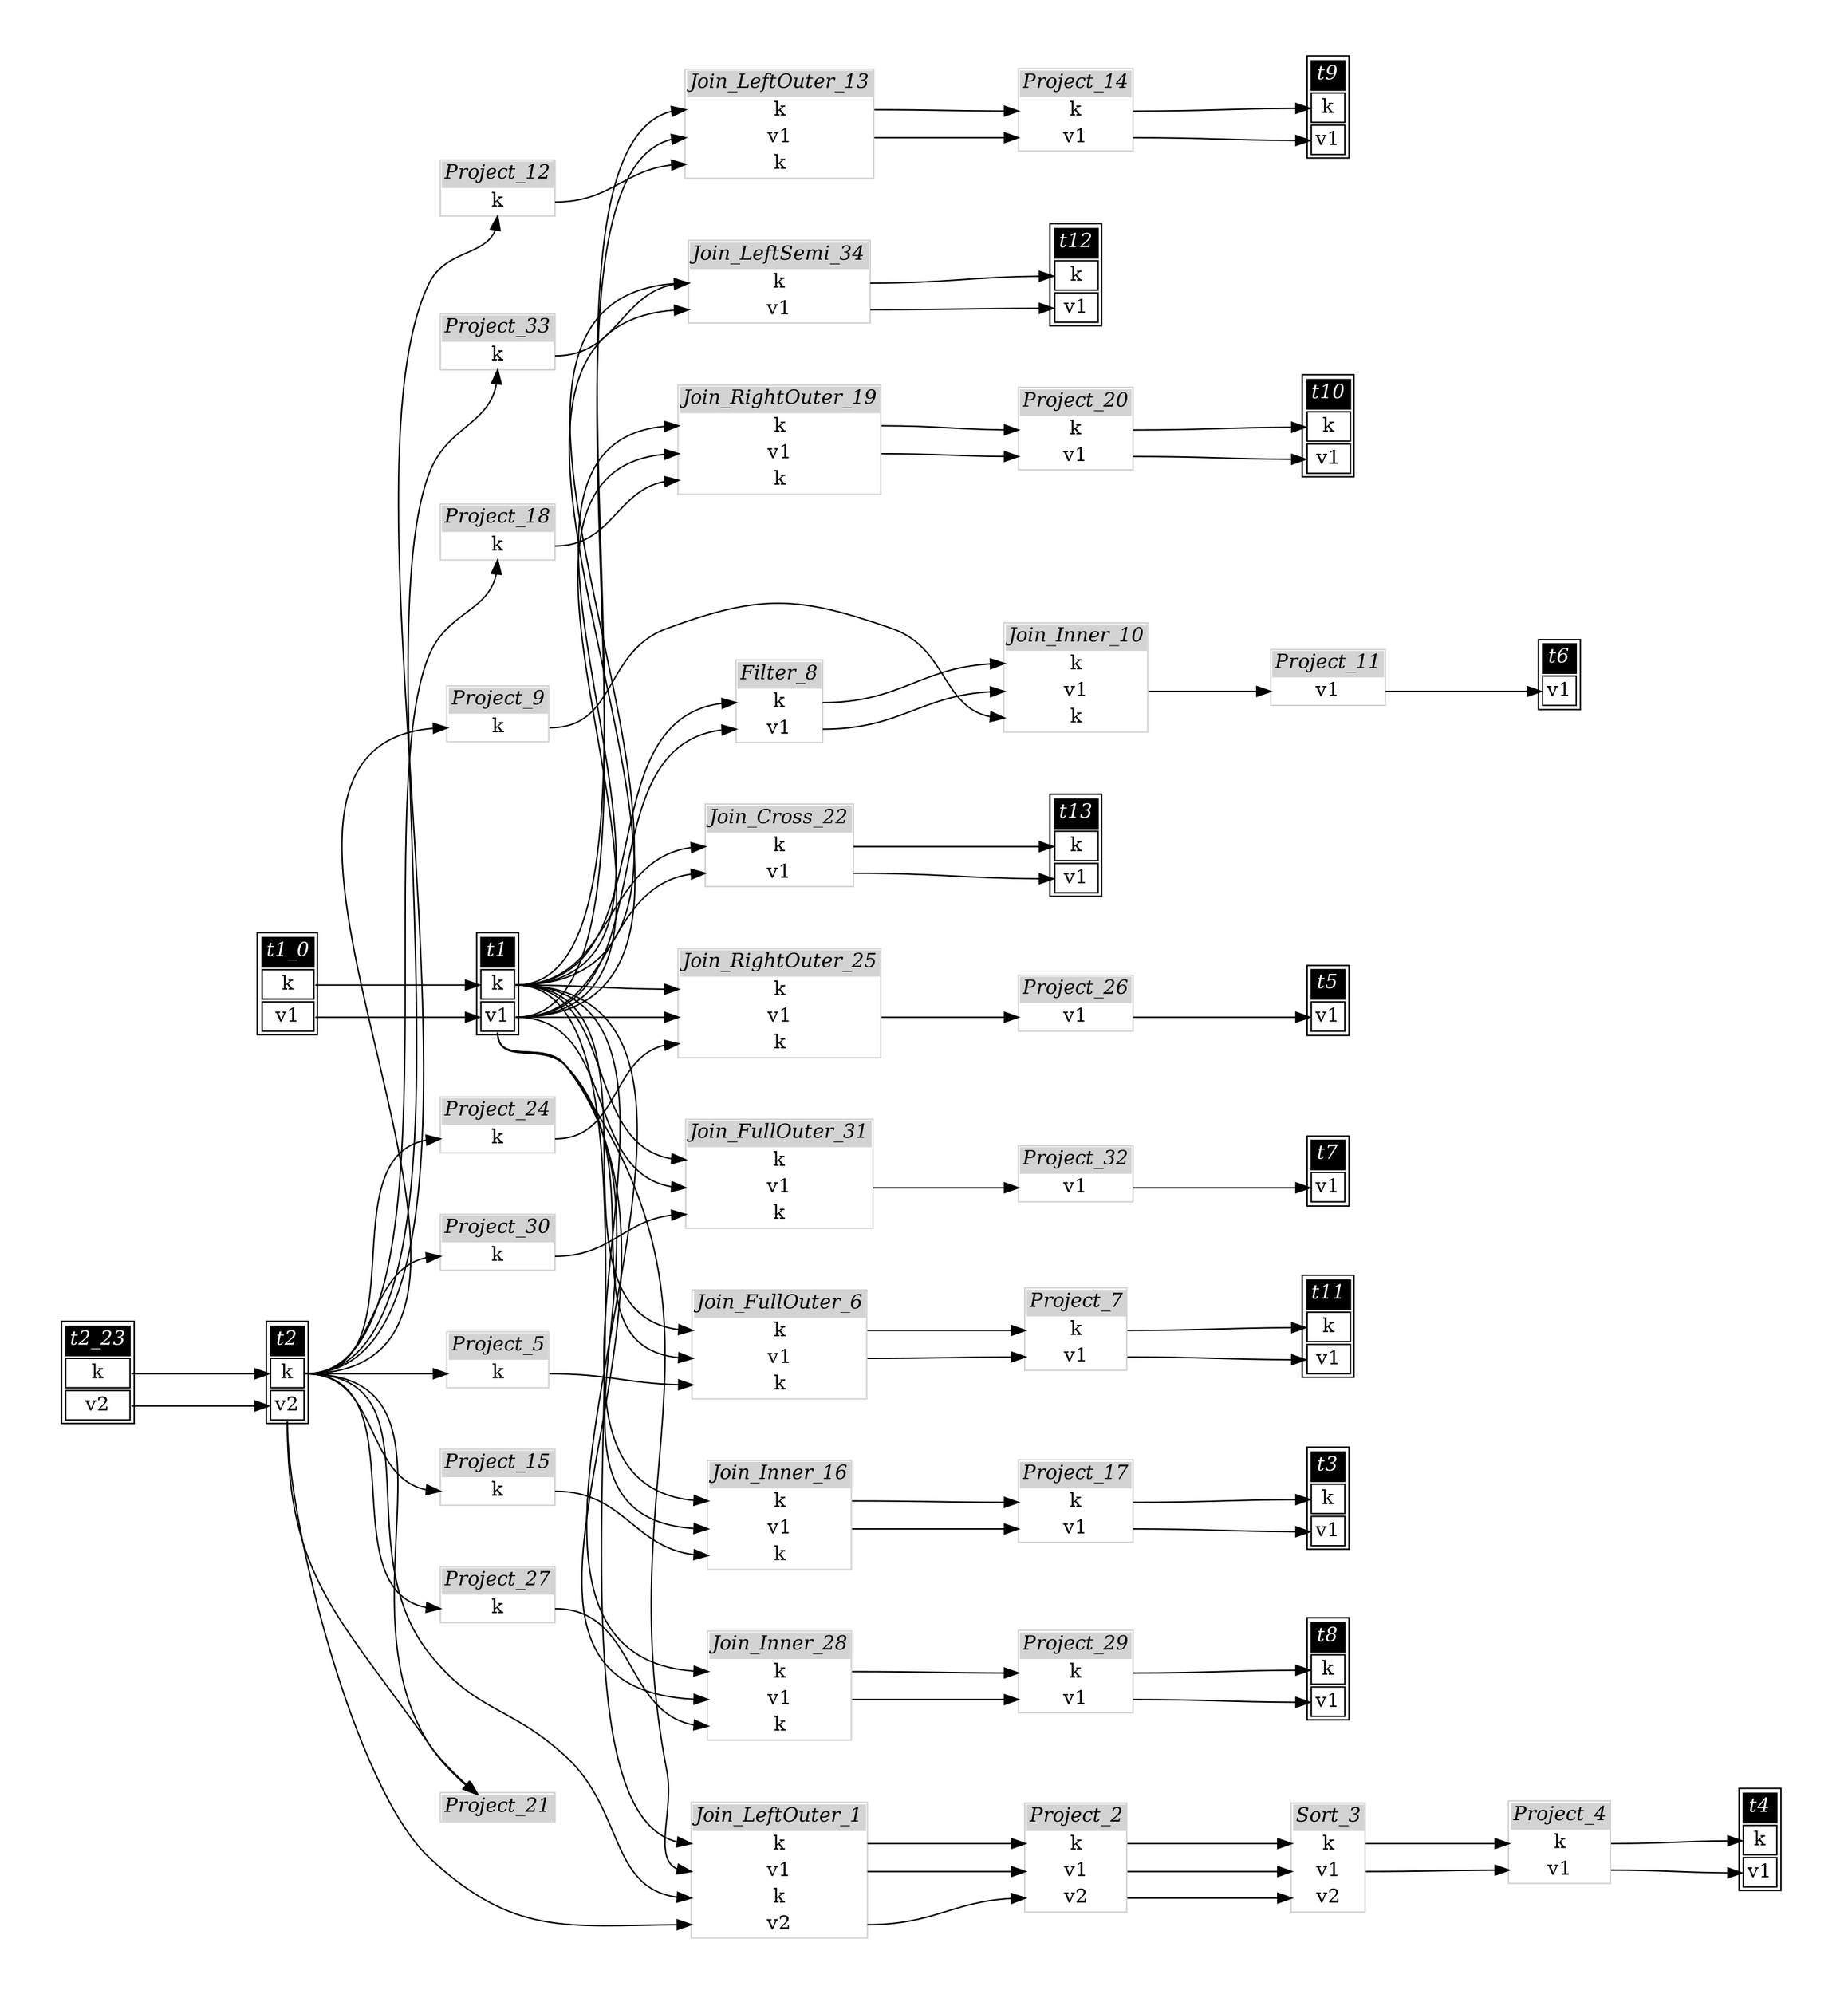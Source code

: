 // Automatically generated by SQLFlowTestSuite


digraph {
  graph [pad="0.5" nodesep="0.5" ranksep="1" fontname="Helvetica" rankdir=LR];
  node [shape=plaintext]

  
"Filter_8" [label=<
<table color="lightgray" border="1" cellborder="0" cellspacing="0">
  <tr><td bgcolor="lightgray" port="nodeName"><i>Filter_8</i></td></tr>
  <tr><td port="0">k</td></tr>
<tr><td port="1">v1</td></tr>
</table>>];
     

"Join_Cross_22" [label=<
<table color="lightgray" border="1" cellborder="0" cellspacing="0">
  <tr><td bgcolor="lightgray" port="nodeName"><i>Join_Cross_22</i></td></tr>
  <tr><td port="0">k</td></tr>
<tr><td port="1">v1</td></tr>
</table>>];
     

"Join_FullOuter_31" [label=<
<table color="lightgray" border="1" cellborder="0" cellspacing="0">
  <tr><td bgcolor="lightgray" port="nodeName"><i>Join_FullOuter_31</i></td></tr>
  <tr><td port="0">k</td></tr>
<tr><td port="1">v1</td></tr>
<tr><td port="2">k</td></tr>
</table>>];
     

"Join_FullOuter_6" [label=<
<table color="lightgray" border="1" cellborder="0" cellspacing="0">
  <tr><td bgcolor="lightgray" port="nodeName"><i>Join_FullOuter_6</i></td></tr>
  <tr><td port="0">k</td></tr>
<tr><td port="1">v1</td></tr>
<tr><td port="2">k</td></tr>
</table>>];
     

"Join_Inner_10" [label=<
<table color="lightgray" border="1" cellborder="0" cellspacing="0">
  <tr><td bgcolor="lightgray" port="nodeName"><i>Join_Inner_10</i></td></tr>
  <tr><td port="0">k</td></tr>
<tr><td port="1">v1</td></tr>
<tr><td port="2">k</td></tr>
</table>>];
     

"Join_Inner_16" [label=<
<table color="lightgray" border="1" cellborder="0" cellspacing="0">
  <tr><td bgcolor="lightgray" port="nodeName"><i>Join_Inner_16</i></td></tr>
  <tr><td port="0">k</td></tr>
<tr><td port="1">v1</td></tr>
<tr><td port="2">k</td></tr>
</table>>];
     

"Join_Inner_28" [label=<
<table color="lightgray" border="1" cellborder="0" cellspacing="0">
  <tr><td bgcolor="lightgray" port="nodeName"><i>Join_Inner_28</i></td></tr>
  <tr><td port="0">k</td></tr>
<tr><td port="1">v1</td></tr>
<tr><td port="2">k</td></tr>
</table>>];
     

"Join_LeftOuter_1" [label=<
<table color="lightgray" border="1" cellborder="0" cellspacing="0">
  <tr><td bgcolor="lightgray" port="nodeName"><i>Join_LeftOuter_1</i></td></tr>
  <tr><td port="0">k</td></tr>
<tr><td port="1">v1</td></tr>
<tr><td port="2">k</td></tr>
<tr><td port="3">v2</td></tr>
</table>>];
     

"Join_LeftOuter_13" [label=<
<table color="lightgray" border="1" cellborder="0" cellspacing="0">
  <tr><td bgcolor="lightgray" port="nodeName"><i>Join_LeftOuter_13</i></td></tr>
  <tr><td port="0">k</td></tr>
<tr><td port="1">v1</td></tr>
<tr><td port="2">k</td></tr>
</table>>];
     

"Join_LeftSemi_34" [label=<
<table color="lightgray" border="1" cellborder="0" cellspacing="0">
  <tr><td bgcolor="lightgray" port="nodeName"><i>Join_LeftSemi_34</i></td></tr>
  <tr><td port="0">k</td></tr>
<tr><td port="1">v1</td></tr>
</table>>];
     

"Join_RightOuter_19" [label=<
<table color="lightgray" border="1" cellborder="0" cellspacing="0">
  <tr><td bgcolor="lightgray" port="nodeName"><i>Join_RightOuter_19</i></td></tr>
  <tr><td port="0">k</td></tr>
<tr><td port="1">v1</td></tr>
<tr><td port="2">k</td></tr>
</table>>];
     

"Join_RightOuter_25" [label=<
<table color="lightgray" border="1" cellborder="0" cellspacing="0">
  <tr><td bgcolor="lightgray" port="nodeName"><i>Join_RightOuter_25</i></td></tr>
  <tr><td port="0">k</td></tr>
<tr><td port="1">v1</td></tr>
<tr><td port="2">k</td></tr>
</table>>];
     

"Project_11" [label=<
<table color="lightgray" border="1" cellborder="0" cellspacing="0">
  <tr><td bgcolor="lightgray" port="nodeName"><i>Project_11</i></td></tr>
  <tr><td port="0">v1</td></tr>
</table>>];
     

"Project_12" [label=<
<table color="lightgray" border="1" cellborder="0" cellspacing="0">
  <tr><td bgcolor="lightgray" port="nodeName"><i>Project_12</i></td></tr>
  <tr><td port="0">k</td></tr>
</table>>];
     

"Project_14" [label=<
<table color="lightgray" border="1" cellborder="0" cellspacing="0">
  <tr><td bgcolor="lightgray" port="nodeName"><i>Project_14</i></td></tr>
  <tr><td port="0">k</td></tr>
<tr><td port="1">v1</td></tr>
</table>>];
     

"Project_15" [label=<
<table color="lightgray" border="1" cellborder="0" cellspacing="0">
  <tr><td bgcolor="lightgray" port="nodeName"><i>Project_15</i></td></tr>
  <tr><td port="0">k</td></tr>
</table>>];
     

"Project_17" [label=<
<table color="lightgray" border="1" cellborder="0" cellspacing="0">
  <tr><td bgcolor="lightgray" port="nodeName"><i>Project_17</i></td></tr>
  <tr><td port="0">k</td></tr>
<tr><td port="1">v1</td></tr>
</table>>];
     

"Project_18" [label=<
<table color="lightgray" border="1" cellborder="0" cellspacing="0">
  <tr><td bgcolor="lightgray" port="nodeName"><i>Project_18</i></td></tr>
  <tr><td port="0">k</td></tr>
</table>>];
     

"Project_2" [label=<
<table color="lightgray" border="1" cellborder="0" cellspacing="0">
  <tr><td bgcolor="lightgray" port="nodeName"><i>Project_2</i></td></tr>
  <tr><td port="0">k</td></tr>
<tr><td port="1">v1</td></tr>
<tr><td port="2">v2</td></tr>
</table>>];
     

"Project_20" [label=<
<table color="lightgray" border="1" cellborder="0" cellspacing="0">
  <tr><td bgcolor="lightgray" port="nodeName"><i>Project_20</i></td></tr>
  <tr><td port="0">k</td></tr>
<tr><td port="1">v1</td></tr>
</table>>];
     

"Project_21" [label=<
<table color="lightgray" border="1" cellborder="0" cellspacing="0">
  <tr><td bgcolor="lightgray" port="nodeName"><i>Project_21</i></td></tr>
  
</table>>];
     

"Project_24" [label=<
<table color="lightgray" border="1" cellborder="0" cellspacing="0">
  <tr><td bgcolor="lightgray" port="nodeName"><i>Project_24</i></td></tr>
  <tr><td port="0">k</td></tr>
</table>>];
     

"Project_26" [label=<
<table color="lightgray" border="1" cellborder="0" cellspacing="0">
  <tr><td bgcolor="lightgray" port="nodeName"><i>Project_26</i></td></tr>
  <tr><td port="0">v1</td></tr>
</table>>];
     

"Project_27" [label=<
<table color="lightgray" border="1" cellborder="0" cellspacing="0">
  <tr><td bgcolor="lightgray" port="nodeName"><i>Project_27</i></td></tr>
  <tr><td port="0">k</td></tr>
</table>>];
     

"Project_29" [label=<
<table color="lightgray" border="1" cellborder="0" cellspacing="0">
  <tr><td bgcolor="lightgray" port="nodeName"><i>Project_29</i></td></tr>
  <tr><td port="0">k</td></tr>
<tr><td port="1">v1</td></tr>
</table>>];
     

"Project_30" [label=<
<table color="lightgray" border="1" cellborder="0" cellspacing="0">
  <tr><td bgcolor="lightgray" port="nodeName"><i>Project_30</i></td></tr>
  <tr><td port="0">k</td></tr>
</table>>];
     

"Project_32" [label=<
<table color="lightgray" border="1" cellborder="0" cellspacing="0">
  <tr><td bgcolor="lightgray" port="nodeName"><i>Project_32</i></td></tr>
  <tr><td port="0">v1</td></tr>
</table>>];
     

"Project_33" [label=<
<table color="lightgray" border="1" cellborder="0" cellspacing="0">
  <tr><td bgcolor="lightgray" port="nodeName"><i>Project_33</i></td></tr>
  <tr><td port="0">k</td></tr>
</table>>];
     

"Project_4" [label=<
<table color="lightgray" border="1" cellborder="0" cellspacing="0">
  <tr><td bgcolor="lightgray" port="nodeName"><i>Project_4</i></td></tr>
  <tr><td port="0">k</td></tr>
<tr><td port="1">v1</td></tr>
</table>>];
     

"Project_5" [label=<
<table color="lightgray" border="1" cellborder="0" cellspacing="0">
  <tr><td bgcolor="lightgray" port="nodeName"><i>Project_5</i></td></tr>
  <tr><td port="0">k</td></tr>
</table>>];
     

"Project_7" [label=<
<table color="lightgray" border="1" cellborder="0" cellspacing="0">
  <tr><td bgcolor="lightgray" port="nodeName"><i>Project_7</i></td></tr>
  <tr><td port="0">k</td></tr>
<tr><td port="1">v1</td></tr>
</table>>];
     

"Project_9" [label=<
<table color="lightgray" border="1" cellborder="0" cellspacing="0">
  <tr><td bgcolor="lightgray" port="nodeName"><i>Project_9</i></td></tr>
  <tr><td port="0">k</td></tr>
</table>>];
     

"Sort_3" [label=<
<table color="lightgray" border="1" cellborder="0" cellspacing="0">
  <tr><td bgcolor="lightgray" port="nodeName"><i>Sort_3</i></td></tr>
  <tr><td port="0">k</td></tr>
<tr><td port="1">v1</td></tr>
<tr><td port="2">v2</td></tr>
</table>>];
     

"t1" [color="black" label=<
<table>
  <tr><td bgcolor="black" port="nodeName"><i><font color="white">t1</font></i></td></tr>
  <tr><td port="0">k</td></tr>
<tr><td port="1">v1</td></tr>
</table>>];
     

"t10" [color="black" label=<
<table>
  <tr><td bgcolor="black" port="nodeName"><i><font color="white">t10</font></i></td></tr>
  <tr><td port="0">k</td></tr>
<tr><td port="1">v1</td></tr>
</table>>];
     

"t11" [color="black" label=<
<table>
  <tr><td bgcolor="black" port="nodeName"><i><font color="white">t11</font></i></td></tr>
  <tr><td port="0">k</td></tr>
<tr><td port="1">v1</td></tr>
</table>>];
     

"t12" [color="black" label=<
<table>
  <tr><td bgcolor="black" port="nodeName"><i><font color="white">t12</font></i></td></tr>
  <tr><td port="0">k</td></tr>
<tr><td port="1">v1</td></tr>
</table>>];
     

"t13" [color="black" label=<
<table>
  <tr><td bgcolor="black" port="nodeName"><i><font color="white">t13</font></i></td></tr>
  <tr><td port="0">k</td></tr>
<tr><td port="1">v1</td></tr>
</table>>];
     

"t1_0" [color="black" label=<
<table>
  <tr><td bgcolor="black" port="nodeName"><i><font color="white">t1_0</font></i></td></tr>
  <tr><td port="0">k</td></tr>
<tr><td port="1">v1</td></tr>
</table>>];
     

"t2" [color="black" label=<
<table>
  <tr><td bgcolor="black" port="nodeName"><i><font color="white">t2</font></i></td></tr>
  <tr><td port="0">k</td></tr>
<tr><td port="1">v2</td></tr>
</table>>];
     

"t2_23" [color="black" label=<
<table>
  <tr><td bgcolor="black" port="nodeName"><i><font color="white">t2_23</font></i></td></tr>
  <tr><td port="0">k</td></tr>
<tr><td port="1">v2</td></tr>
</table>>];
     

"t3" [color="black" label=<
<table>
  <tr><td bgcolor="black" port="nodeName"><i><font color="white">t3</font></i></td></tr>
  <tr><td port="0">k</td></tr>
<tr><td port="1">v1</td></tr>
</table>>];
     

"t4" [color="black" label=<
<table>
  <tr><td bgcolor="black" port="nodeName"><i><font color="white">t4</font></i></td></tr>
  <tr><td port="0">k</td></tr>
<tr><td port="1">v1</td></tr>
</table>>];
     

"t5" [color="black" label=<
<table>
  <tr><td bgcolor="black" port="nodeName"><i><font color="white">t5</font></i></td></tr>
  <tr><td port="0">v1</td></tr>
</table>>];
     

"t6" [color="black" label=<
<table>
  <tr><td bgcolor="black" port="nodeName"><i><font color="white">t6</font></i></td></tr>
  <tr><td port="0">v1</td></tr>
</table>>];
     

"t7" [color="black" label=<
<table>
  <tr><td bgcolor="black" port="nodeName"><i><font color="white">t7</font></i></td></tr>
  <tr><td port="0">v1</td></tr>
</table>>];
     

"t8" [color="black" label=<
<table>
  <tr><td bgcolor="black" port="nodeName"><i><font color="white">t8</font></i></td></tr>
  <tr><td port="0">k</td></tr>
<tr><td port="1">v1</td></tr>
</table>>];
     

"t9" [color="black" label=<
<table>
  <tr><td bgcolor="black" port="nodeName"><i><font color="white">t9</font></i></td></tr>
  <tr><td port="0">k</td></tr>
<tr><td port="1">v1</td></tr>
</table>>];
     
  "Filter_8":0 -> "Join_Inner_10":0;
"Filter_8":1 -> "Join_Inner_10":1;
"Join_Cross_22":0 -> "t13":0;
"Join_Cross_22":1 -> "t13":1;
"Join_FullOuter_31":1 -> "Project_32":0;
"Join_FullOuter_6":0 -> "Project_7":0;
"Join_FullOuter_6":1 -> "Project_7":1;
"Join_Inner_10":1 -> "Project_11":0;
"Join_Inner_16":0 -> "Project_17":0;
"Join_Inner_16":1 -> "Project_17":1;
"Join_Inner_28":0 -> "Project_29":0;
"Join_Inner_28":1 -> "Project_29":1;
"Join_LeftOuter_1":0 -> "Project_2":0;
"Join_LeftOuter_1":1 -> "Project_2":1;
"Join_LeftOuter_1":3 -> "Project_2":2;
"Join_LeftOuter_13":0 -> "Project_14":0;
"Join_LeftOuter_13":1 -> "Project_14":1;
"Join_LeftSemi_34":0 -> "t12":0;
"Join_LeftSemi_34":1 -> "t12":1;
"Join_RightOuter_19":0 -> "Project_20":0;
"Join_RightOuter_19":1 -> "Project_20":1;
"Join_RightOuter_25":1 -> "Project_26":0;
"Project_11":0 -> "t6":0;
"Project_12":0 -> "Join_LeftOuter_13":2;
"Project_14":0 -> "t9":0;
"Project_14":1 -> "t9":1;
"Project_15":0 -> "Join_Inner_16":2;
"Project_17":0 -> "t3":0;
"Project_17":1 -> "t3":1;
"Project_18":0 -> "Join_RightOuter_19":2;
"Project_2":0 -> "Sort_3":0;
"Project_2":1 -> "Sort_3":1;
"Project_2":2 -> "Sort_3":2;
"Project_20":0 -> "t10":0;
"Project_20":1 -> "t10":1;
"Project_24":0 -> "Join_RightOuter_25":2;
"Project_26":0 -> "t5":0;
"Project_27":0 -> "Join_Inner_28":2;
"Project_29":0 -> "t8":0;
"Project_29":1 -> "t8":1;
"Project_30":0 -> "Join_FullOuter_31":2;
"Project_32":0 -> "t7":0;
"Project_33":0 -> "Join_LeftSemi_34":0;
"Project_4":0 -> "t4":0;
"Project_4":1 -> "t4":1;
"Project_5":0 -> "Join_FullOuter_6":2;
"Project_7":0 -> "t11":0;
"Project_7":1 -> "t11":1;
"Project_9":0 -> "Join_Inner_10":2;
"Sort_3":0 -> "Project_4":0;
"Sort_3":1 -> "Project_4":1;
"t1":0 -> "Filter_8":0;
"t1":0 -> "Join_Cross_22":0;
"t1":0 -> "Join_FullOuter_31":0;
"t1":0 -> "Join_FullOuter_6":0;
"t1":0 -> "Join_Inner_16":0;
"t1":0 -> "Join_Inner_28":0;
"t1":0 -> "Join_LeftOuter_1":0;
"t1":0 -> "Join_LeftOuter_13":0;
"t1":0 -> "Join_LeftSemi_34":0;
"t1":0 -> "Join_RightOuter_19":0;
"t1":0 -> "Join_RightOuter_25":0;
"t1":1 -> "Filter_8":1;
"t1":1 -> "Join_Cross_22":1;
"t1":1 -> "Join_FullOuter_31":1;
"t1":1 -> "Join_FullOuter_6":1;
"t1":1 -> "Join_Inner_16":1;
"t1":1 -> "Join_Inner_28":1;
"t1":1 -> "Join_LeftOuter_1":1;
"t1":1 -> "Join_LeftOuter_13":1;
"t1":1 -> "Join_LeftSemi_34":1;
"t1":1 -> "Join_RightOuter_19":1;
"t1":1 -> "Join_RightOuter_25":1;
"t1_0":0 -> "t1":0;
"t1_0":1 -> "t1":1;
"t2":0 -> "Join_LeftOuter_1":2;
"t2":0 -> "Project_12":0;
"t2":0 -> "Project_15":0;
"t2":0 -> "Project_18":0;
"t2":0 -> "Project_21":nodeName;
"t2":0 -> "Project_24":0;
"t2":0 -> "Project_27":0;
"t2":0 -> "Project_30":0;
"t2":0 -> "Project_33":0;
"t2":0 -> "Project_5":0;
"t2":0 -> "Project_9":0;
"t2":1 -> "Join_LeftOuter_1":3;
"t2":1 -> "Project_21":nodeName;
"t2_23":0 -> "t2":0;
"t2_23":1 -> "t2":1;
}
       